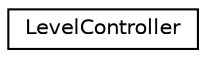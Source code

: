 digraph "Graphical Class Hierarchy"
{
  edge [fontname="Helvetica",fontsize="10",labelfontname="Helvetica",labelfontsize="10"];
  node [fontname="Helvetica",fontsize="10",shape=record];
  rankdir="LR";
  Node1 [label="LevelController",height=0.2,width=0.4,color="black", fillcolor="white", style="filled",URL="$class_level_controller.html"];
}
